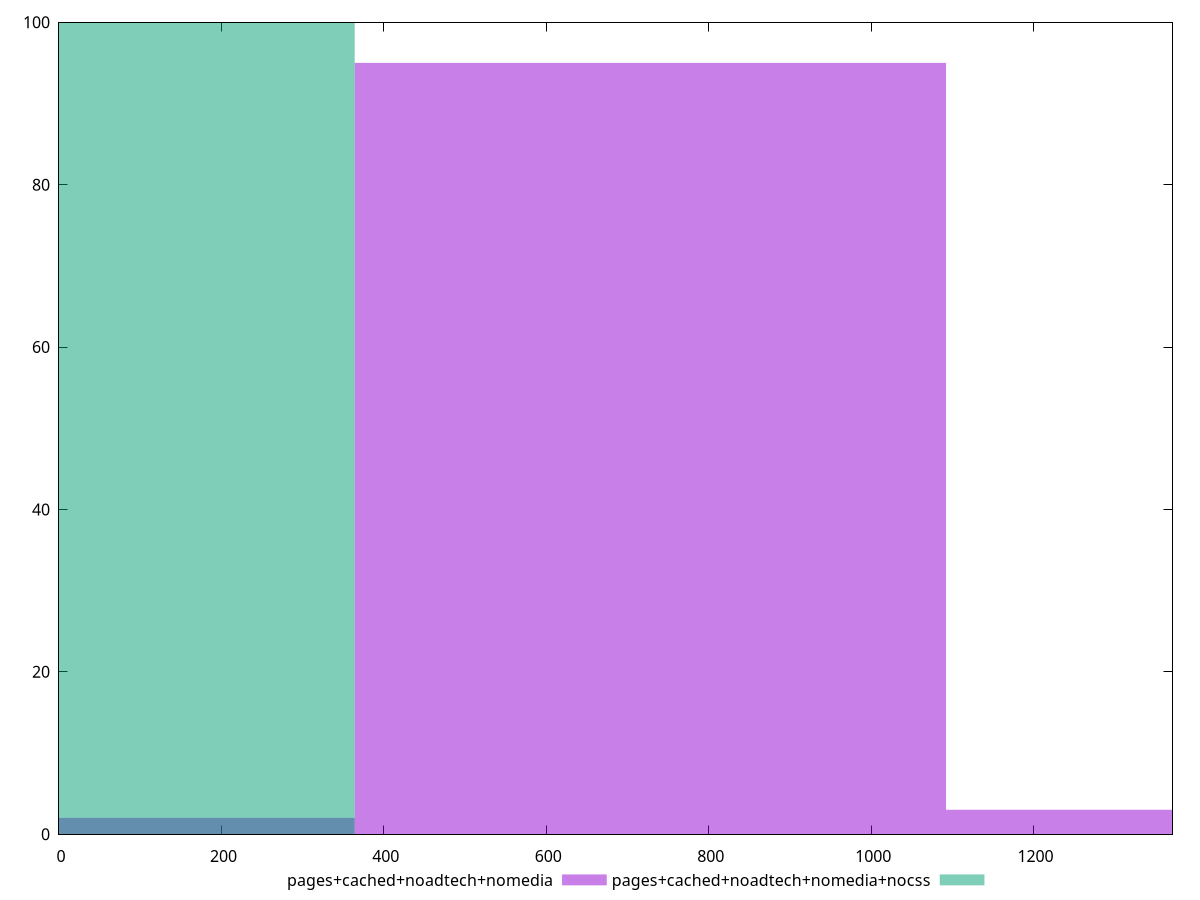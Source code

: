 reset

$pagesCachedNoadtechNomedia <<EOF
728.1191708552094 95
0 2
1456.2383417104188 3
EOF

$pagesCachedNoadtechNomediaNocss <<EOF
0 100
EOF

set key outside below
set boxwidth 728.1191708552094
set xrange [0:1371]
set yrange [0:100]
set trange [0:100]
set style fill transparent solid 0.5 noborder
set terminal svg size 640, 500 enhanced background rgb 'white'
set output "report_00015_2021-02-09T16-11-33.973Z/render-blocking-resources/comparison/histogram/3_vs_4.svg"

plot $pagesCachedNoadtechNomedia title "pages+cached+noadtech+nomedia" with boxes, \
     $pagesCachedNoadtechNomediaNocss title "pages+cached+noadtech+nomedia+nocss" with boxes

reset

